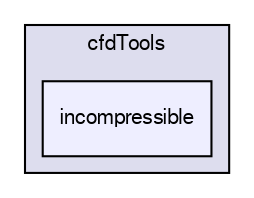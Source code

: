 digraph "src/finiteVolume/cfdTools/incompressible" {
  bgcolor=transparent;
  compound=true
  node [ fontsize="10", fontname="FreeSans"];
  edge [ labelfontsize="10", labelfontname="FreeSans"];
  subgraph clusterdir_cc121c37a2300e902425728df0054672 {
    graph [ bgcolor="#ddddee", pencolor="black", label="cfdTools" fontname="FreeSans", fontsize="10", URL="dir_cc121c37a2300e902425728df0054672.html"]
  dir_5ed5e758cd5246302214e3fe393dc897 [shape=box, label="incompressible", style="filled", fillcolor="#eeeeff", pencolor="black", URL="dir_5ed5e758cd5246302214e3fe393dc897.html"];
  }
}
